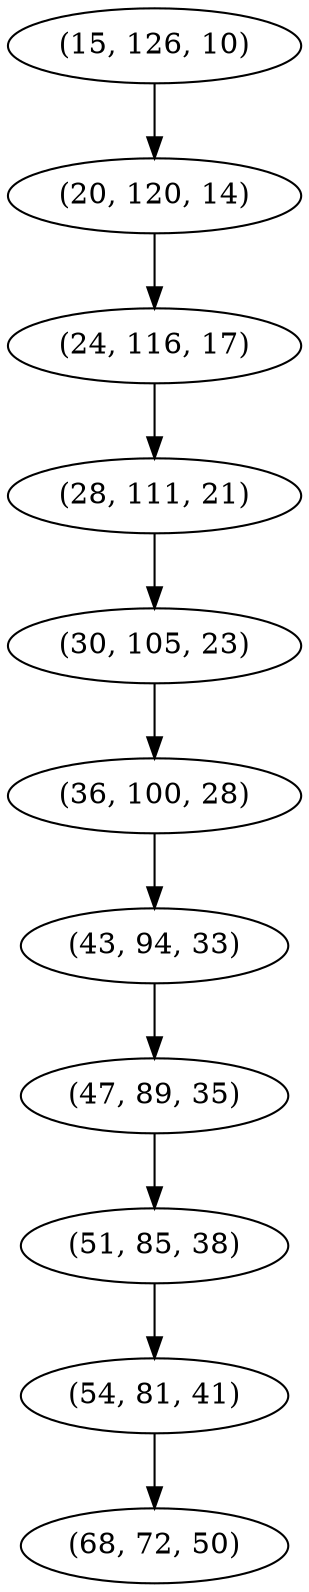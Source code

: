 digraph tree {
    "(15, 126, 10)";
    "(20, 120, 14)";
    "(24, 116, 17)";
    "(28, 111, 21)";
    "(30, 105, 23)";
    "(36, 100, 28)";
    "(43, 94, 33)";
    "(47, 89, 35)";
    "(51, 85, 38)";
    "(54, 81, 41)";
    "(68, 72, 50)";
    "(15, 126, 10)" -> "(20, 120, 14)";
    "(20, 120, 14)" -> "(24, 116, 17)";
    "(24, 116, 17)" -> "(28, 111, 21)";
    "(28, 111, 21)" -> "(30, 105, 23)";
    "(30, 105, 23)" -> "(36, 100, 28)";
    "(36, 100, 28)" -> "(43, 94, 33)";
    "(43, 94, 33)" -> "(47, 89, 35)";
    "(47, 89, 35)" -> "(51, 85, 38)";
    "(51, 85, 38)" -> "(54, 81, 41)";
    "(54, 81, 41)" -> "(68, 72, 50)";
}
